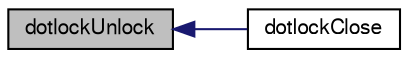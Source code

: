 digraph "dotlockUnlock"
{
  edge [fontname="FreeSans",fontsize="10",labelfontname="FreeSans",labelfontsize="10"];
  node [fontname="FreeSans",fontsize="10",shape=record];
  rankdir="LR";
  Node89865 [label="dotlockUnlock",height=0.2,width=0.4,color="black", fillcolor="grey75", style="filled", fontcolor="black"];
  Node89865 -> Node89866 [dir="back",color="midnightblue",fontsize="10",style="solid",fontname="FreeSans"];
  Node89866 [label="dotlockClose",height=0.2,width=0.4,color="black", fillcolor="white", style="filled",URL="$sqlite3_8c.html#aa72eaafaa850f2889e15af7cfb08fa1b"];
}
